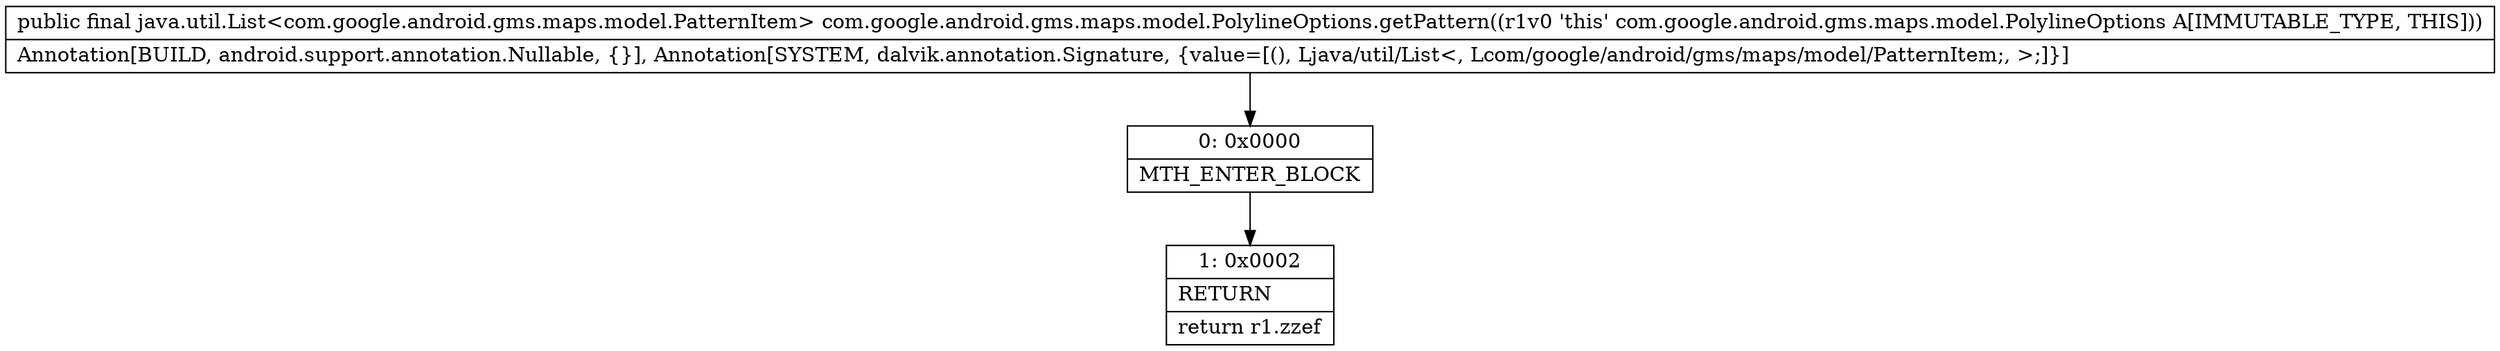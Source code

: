 digraph "CFG forcom.google.android.gms.maps.model.PolylineOptions.getPattern()Ljava\/util\/List;" {
Node_0 [shape=record,label="{0\:\ 0x0000|MTH_ENTER_BLOCK\l}"];
Node_1 [shape=record,label="{1\:\ 0x0002|RETURN\l|return r1.zzef\l}"];
MethodNode[shape=record,label="{public final java.util.List\<com.google.android.gms.maps.model.PatternItem\> com.google.android.gms.maps.model.PolylineOptions.getPattern((r1v0 'this' com.google.android.gms.maps.model.PolylineOptions A[IMMUTABLE_TYPE, THIS]))  | Annotation[BUILD, android.support.annotation.Nullable, \{\}], Annotation[SYSTEM, dalvik.annotation.Signature, \{value=[(), Ljava\/util\/List\<, Lcom\/google\/android\/gms\/maps\/model\/PatternItem;, \>;]\}]\l}"];
MethodNode -> Node_0;
Node_0 -> Node_1;
}

